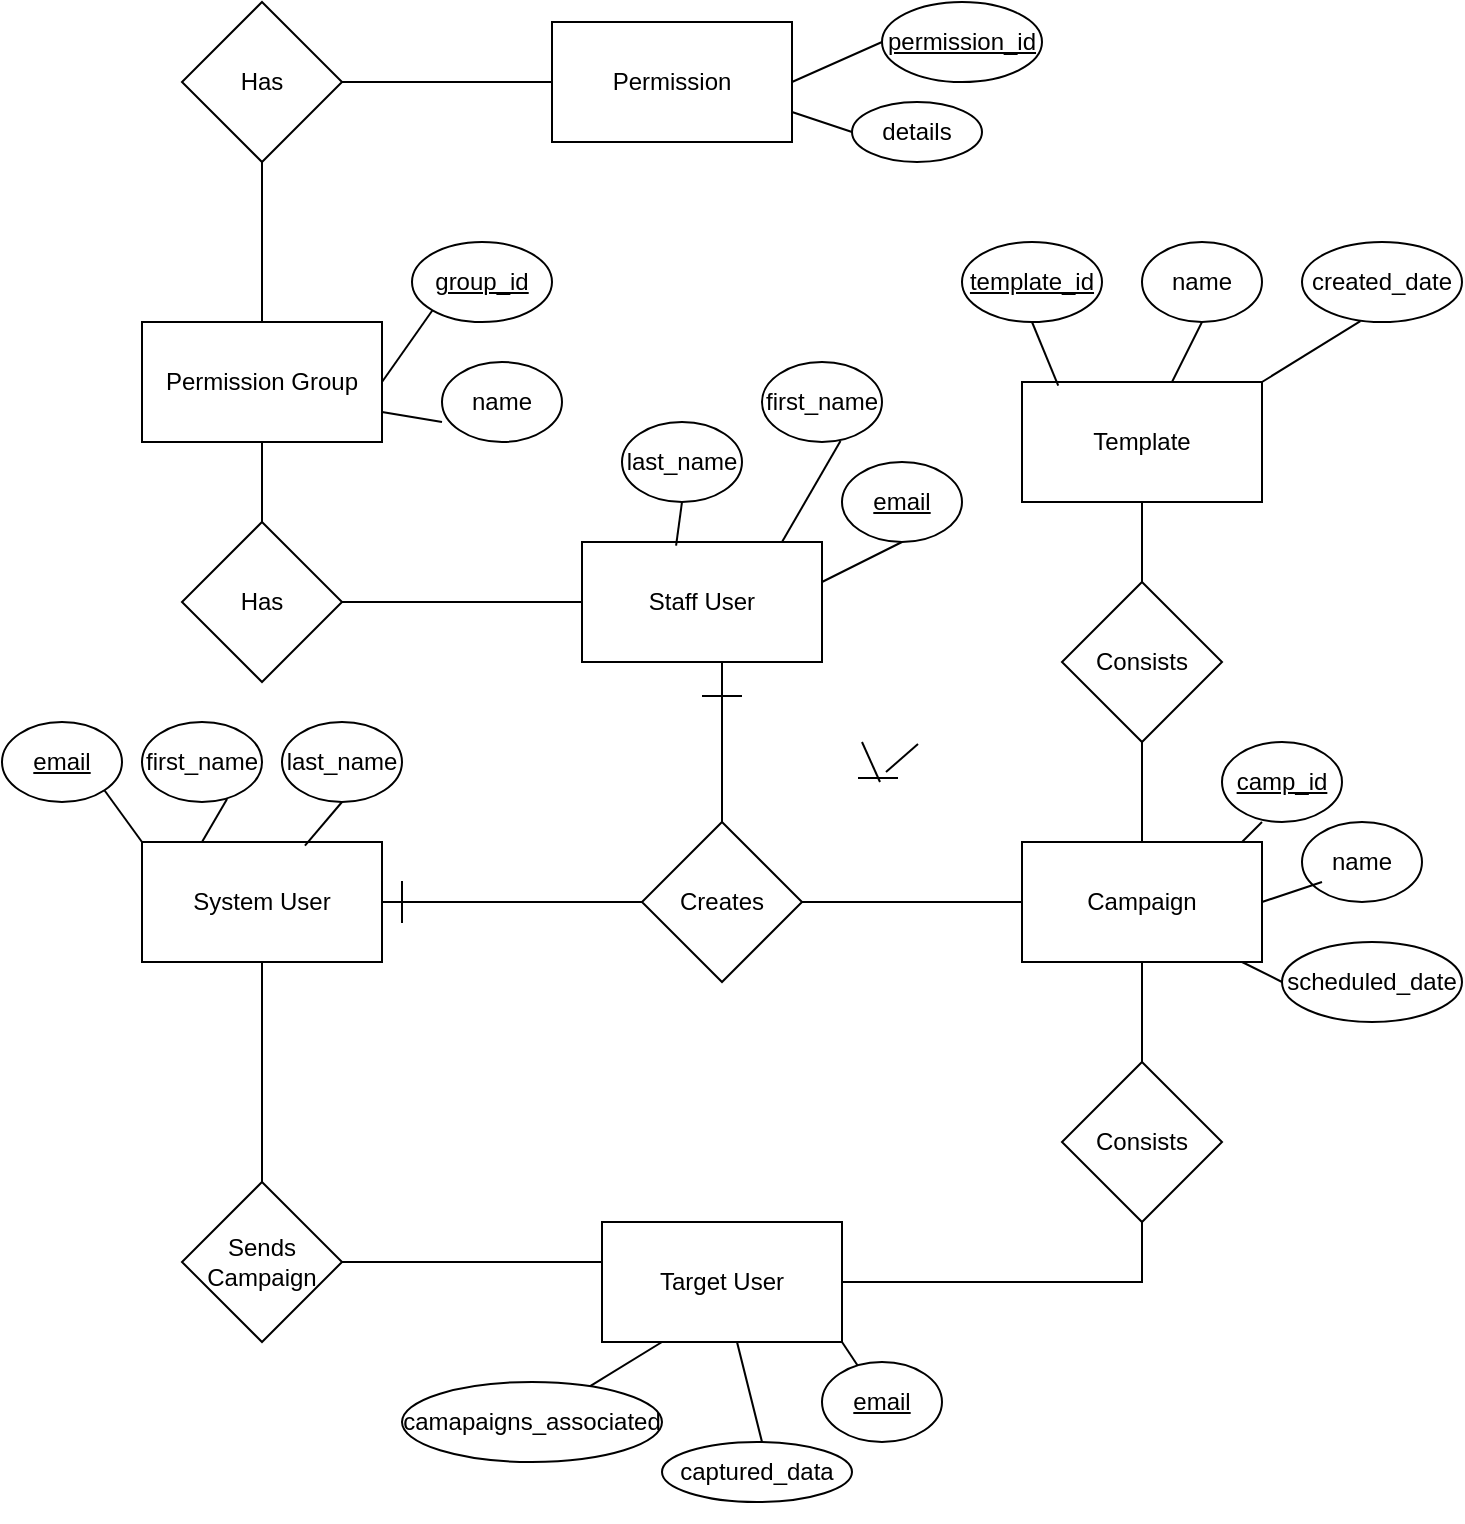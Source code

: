 <mxfile version="15.5.8" type="github">
  <diagram id="NGX1FlPJLheHo26R9paN" name="Page-1">
    <mxGraphModel dx="1019" dy="453" grid="1" gridSize="10" guides="1" tooltips="1" connect="1" arrows="1" fold="1" page="1" pageScale="1" pageWidth="850" pageHeight="1100" math="0" shadow="0">
      <root>
        <mxCell id="0" />
        <mxCell id="1" parent="0" />
        <mxCell id="qRUA-35eMvhNHT7bo69Z-146" value="" style="group" vertex="1" connectable="0" parent="1">
          <mxGeometry x="60" y="240" width="730" height="760" as="geometry" />
        </mxCell>
        <mxCell id="qRUA-35eMvhNHT7bo69Z-41" value="" style="group" vertex="1" connectable="0" parent="qRUA-35eMvhNHT7bo69Z-146">
          <mxGeometry x="70" width="560" height="760" as="geometry" />
        </mxCell>
        <mxCell id="qRUA-35eMvhNHT7bo69Z-21" value="" style="group" vertex="1" connectable="0" parent="qRUA-35eMvhNHT7bo69Z-41">
          <mxGeometry y="160" width="560" height="600" as="geometry" />
        </mxCell>
        <mxCell id="qRUA-35eMvhNHT7bo69Z-11" value="System User" style="rounded=0;whiteSpace=wrap;html=1;" vertex="1" parent="qRUA-35eMvhNHT7bo69Z-21">
          <mxGeometry y="260" width="120" height="60" as="geometry" />
        </mxCell>
        <mxCell id="qRUA-35eMvhNHT7bo69Z-12" value="Creates" style="rhombus;whiteSpace=wrap;html=1;" vertex="1" parent="qRUA-35eMvhNHT7bo69Z-21">
          <mxGeometry x="250" y="250" width="80" height="80" as="geometry" />
        </mxCell>
        <mxCell id="qRUA-35eMvhNHT7bo69Z-13" value="Campaign" style="rounded=0;whiteSpace=wrap;html=1;" vertex="1" parent="qRUA-35eMvhNHT7bo69Z-21">
          <mxGeometry x="440" y="260" width="120" height="60" as="geometry" />
        </mxCell>
        <mxCell id="qRUA-35eMvhNHT7bo69Z-14" value="Template" style="rounded=0;whiteSpace=wrap;html=1;" vertex="1" parent="qRUA-35eMvhNHT7bo69Z-21">
          <mxGeometry x="440" y="30" width="120" height="60" as="geometry" />
        </mxCell>
        <mxCell id="qRUA-35eMvhNHT7bo69Z-15" value="Consists" style="rhombus;whiteSpace=wrap;html=1;" vertex="1" parent="qRUA-35eMvhNHT7bo69Z-21">
          <mxGeometry x="460" y="130" width="80" height="80" as="geometry" />
        </mxCell>
        <mxCell id="qRUA-35eMvhNHT7bo69Z-16" value="Consists" style="rhombus;whiteSpace=wrap;html=1;" vertex="1" parent="qRUA-35eMvhNHT7bo69Z-21">
          <mxGeometry x="460" y="370" width="80" height="80" as="geometry" />
        </mxCell>
        <mxCell id="qRUA-35eMvhNHT7bo69Z-17" value="Target User" style="rounded=0;whiteSpace=wrap;html=1;" vertex="1" parent="qRUA-35eMvhNHT7bo69Z-21">
          <mxGeometry x="230" y="450" width="120" height="60" as="geometry" />
        </mxCell>
        <mxCell id="qRUA-35eMvhNHT7bo69Z-18" value="Sends Campaign" style="rhombus;whiteSpace=wrap;html=1;" vertex="1" parent="qRUA-35eMvhNHT7bo69Z-21">
          <mxGeometry x="20" y="430" width="80" height="80" as="geometry" />
        </mxCell>
        <mxCell id="qRUA-35eMvhNHT7bo69Z-20" value="Staff User" style="rounded=0;whiteSpace=wrap;html=1;" vertex="1" parent="qRUA-35eMvhNHT7bo69Z-21">
          <mxGeometry x="220" y="110" width="120" height="60" as="geometry" />
        </mxCell>
        <mxCell id="qRUA-35eMvhNHT7bo69Z-23" value="" style="endArrow=none;html=1;rounded=0;exitX=1;exitY=0.5;exitDx=0;exitDy=0;" edge="1" parent="qRUA-35eMvhNHT7bo69Z-21" source="qRUA-35eMvhNHT7bo69Z-11">
          <mxGeometry width="50" height="50" relative="1" as="geometry">
            <mxPoint x="150" y="330" as="sourcePoint" />
            <mxPoint x="250" y="290" as="targetPoint" />
          </mxGeometry>
        </mxCell>
        <mxCell id="qRUA-35eMvhNHT7bo69Z-24" value="" style="endArrow=none;html=1;rounded=0;entryX=0;entryY=0.5;entryDx=0;entryDy=0;" edge="1" parent="qRUA-35eMvhNHT7bo69Z-21" target="qRUA-35eMvhNHT7bo69Z-13">
          <mxGeometry width="50" height="50" relative="1" as="geometry">
            <mxPoint x="330" y="290" as="sourcePoint" />
            <mxPoint x="430" y="280" as="targetPoint" />
          </mxGeometry>
        </mxCell>
        <mxCell id="qRUA-35eMvhNHT7bo69Z-25" value="" style="endArrow=none;html=1;rounded=0;entryX=0.5;entryY=1;entryDx=0;entryDy=0;exitX=0.5;exitY=0;exitDx=0;exitDy=0;" edge="1" parent="qRUA-35eMvhNHT7bo69Z-21" source="qRUA-35eMvhNHT7bo69Z-13" target="qRUA-35eMvhNHT7bo69Z-15">
          <mxGeometry width="50" height="50" relative="1" as="geometry">
            <mxPoint x="510" y="260" as="sourcePoint" />
            <mxPoint x="560" y="210" as="targetPoint" />
          </mxGeometry>
        </mxCell>
        <mxCell id="qRUA-35eMvhNHT7bo69Z-26" value="" style="endArrow=none;html=1;rounded=0;entryX=0.5;entryY=1;entryDx=0;entryDy=0;" edge="1" parent="qRUA-35eMvhNHT7bo69Z-21" target="qRUA-35eMvhNHT7bo69Z-13">
          <mxGeometry width="50" height="50" relative="1" as="geometry">
            <mxPoint x="500" y="370" as="sourcePoint" />
            <mxPoint x="580" y="330" as="targetPoint" />
          </mxGeometry>
        </mxCell>
        <mxCell id="qRUA-35eMvhNHT7bo69Z-27" value="" style="endArrow=none;html=1;rounded=0;exitX=1;exitY=0.5;exitDx=0;exitDy=0;entryX=0.5;entryY=1;entryDx=0;entryDy=0;" edge="1" parent="qRUA-35eMvhNHT7bo69Z-21" source="qRUA-35eMvhNHT7bo69Z-17" target="qRUA-35eMvhNHT7bo69Z-16">
          <mxGeometry width="50" height="50" relative="1" as="geometry">
            <mxPoint x="490" y="500" as="sourcePoint" />
            <mxPoint x="540" y="450" as="targetPoint" />
            <Array as="points">
              <mxPoint x="500" y="480" />
            </Array>
          </mxGeometry>
        </mxCell>
        <mxCell id="qRUA-35eMvhNHT7bo69Z-28" value="" style="endArrow=none;html=1;rounded=0;" edge="1" parent="qRUA-35eMvhNHT7bo69Z-21">
          <mxGeometry width="50" height="50" relative="1" as="geometry">
            <mxPoint x="290" y="250" as="sourcePoint" />
            <mxPoint x="290" y="170" as="targetPoint" />
          </mxGeometry>
        </mxCell>
        <mxCell id="qRUA-35eMvhNHT7bo69Z-29" value="" style="endArrow=none;html=1;rounded=0;entryX=0.5;entryY=1;entryDx=0;entryDy=0;" edge="1" parent="qRUA-35eMvhNHT7bo69Z-21" source="qRUA-35eMvhNHT7bo69Z-15" target="qRUA-35eMvhNHT7bo69Z-14">
          <mxGeometry width="50" height="50" relative="1" as="geometry">
            <mxPoint x="580" y="230" as="sourcePoint" />
            <mxPoint x="630" y="180" as="targetPoint" />
          </mxGeometry>
        </mxCell>
        <mxCell id="qRUA-35eMvhNHT7bo69Z-31" value="Has" style="rhombus;whiteSpace=wrap;html=1;" vertex="1" parent="qRUA-35eMvhNHT7bo69Z-21">
          <mxGeometry x="20" y="100" width="80" height="80" as="geometry" />
        </mxCell>
        <mxCell id="qRUA-35eMvhNHT7bo69Z-32" value="Permission Group" style="rounded=0;whiteSpace=wrap;html=1;" vertex="1" parent="qRUA-35eMvhNHT7bo69Z-21">
          <mxGeometry width="120" height="60" as="geometry" />
        </mxCell>
        <mxCell id="qRUA-35eMvhNHT7bo69Z-36" value="" style="endArrow=none;html=1;rounded=0;exitX=0.5;exitY=1;exitDx=0;exitDy=0;" edge="1" parent="qRUA-35eMvhNHT7bo69Z-21" source="qRUA-35eMvhNHT7bo69Z-32" target="qRUA-35eMvhNHT7bo69Z-31">
          <mxGeometry width="50" height="50" relative="1" as="geometry">
            <mxPoint x="-110" y="-290.711" as="sourcePoint" />
            <mxPoint x="210" y="399.289" as="targetPoint" />
          </mxGeometry>
        </mxCell>
        <mxCell id="qRUA-35eMvhNHT7bo69Z-37" value="" style="endArrow=none;html=1;rounded=0;" edge="1" parent="qRUA-35eMvhNHT7bo69Z-21">
          <mxGeometry width="50" height="50" relative="1" as="geometry">
            <mxPoint x="100" y="140" as="sourcePoint" />
            <mxPoint x="220" y="140" as="targetPoint" />
          </mxGeometry>
        </mxCell>
        <mxCell id="qRUA-35eMvhNHT7bo69Z-38" value="" style="endArrow=none;html=1;rounded=0;entryX=0.5;entryY=1;entryDx=0;entryDy=0;exitX=0.5;exitY=0;exitDx=0;exitDy=0;exitPerimeter=0;" edge="1" parent="qRUA-35eMvhNHT7bo69Z-21" source="qRUA-35eMvhNHT7bo69Z-18" target="qRUA-35eMvhNHT7bo69Z-11">
          <mxGeometry width="50" height="50" relative="1" as="geometry">
            <mxPoint x="80" y="420" as="sourcePoint" />
            <mxPoint x="180" y="350" as="targetPoint" />
          </mxGeometry>
        </mxCell>
        <mxCell id="qRUA-35eMvhNHT7bo69Z-39" value="" style="endArrow=none;html=1;rounded=0;" edge="1" parent="qRUA-35eMvhNHT7bo69Z-21">
          <mxGeometry width="50" height="50" relative="1" as="geometry">
            <mxPoint x="100" y="470" as="sourcePoint" />
            <mxPoint x="230" y="470" as="targetPoint" />
          </mxGeometry>
        </mxCell>
        <mxCell id="qRUA-35eMvhNHT7bo69Z-43" value="first_name" style="ellipse;whiteSpace=wrap;html=1;" vertex="1" parent="qRUA-35eMvhNHT7bo69Z-21">
          <mxGeometry y="200" width="60" height="40" as="geometry" />
        </mxCell>
        <mxCell id="qRUA-35eMvhNHT7bo69Z-44" value="last_name" style="ellipse;whiteSpace=wrap;html=1;" vertex="1" parent="qRUA-35eMvhNHT7bo69Z-21">
          <mxGeometry x="70" y="200" width="60" height="40" as="geometry" />
        </mxCell>
        <mxCell id="qRUA-35eMvhNHT7bo69Z-46" value="" style="endArrow=none;html=1;rounded=0;entryX=0.709;entryY=0.961;entryDx=0;entryDy=0;entryPerimeter=0;exitX=0.25;exitY=0;exitDx=0;exitDy=0;" edge="1" parent="qRUA-35eMvhNHT7bo69Z-21" source="qRUA-35eMvhNHT7bo69Z-11" target="qRUA-35eMvhNHT7bo69Z-43">
          <mxGeometry width="50" height="50" relative="1" as="geometry">
            <mxPoint x="10" y="290" as="sourcePoint" />
            <mxPoint x="60" y="240" as="targetPoint" />
          </mxGeometry>
        </mxCell>
        <mxCell id="qRUA-35eMvhNHT7bo69Z-47" value="" style="endArrow=none;html=1;rounded=0;exitX=0.679;exitY=0.03;exitDx=0;exitDy=0;exitPerimeter=0;" edge="1" parent="qRUA-35eMvhNHT7bo69Z-21" source="qRUA-35eMvhNHT7bo69Z-11">
          <mxGeometry width="50" height="50" relative="1" as="geometry">
            <mxPoint x="80" y="280" as="sourcePoint" />
            <mxPoint x="100" y="240" as="targetPoint" />
          </mxGeometry>
        </mxCell>
        <mxCell id="qRUA-35eMvhNHT7bo69Z-55" value="camapaigns_associated" style="ellipse;whiteSpace=wrap;html=1;" vertex="1" parent="qRUA-35eMvhNHT7bo69Z-21">
          <mxGeometry x="130" y="530" width="130" height="40" as="geometry" />
        </mxCell>
        <mxCell id="qRUA-35eMvhNHT7bo69Z-54" value="captured_data" style="ellipse;whiteSpace=wrap;html=1;" vertex="1" parent="qRUA-35eMvhNHT7bo69Z-21">
          <mxGeometry x="260" y="560" width="95" height="30" as="geometry" />
        </mxCell>
        <mxCell id="qRUA-35eMvhNHT7bo69Z-56" value="" style="endArrow=none;html=1;rounded=0;" edge="1" parent="qRUA-35eMvhNHT7bo69Z-21" target="qRUA-35eMvhNHT7bo69Z-17">
          <mxGeometry width="50" height="50" relative="1" as="geometry">
            <mxPoint x="310" y="560" as="sourcePoint" />
            <mxPoint x="320" y="500" as="targetPoint" />
          </mxGeometry>
        </mxCell>
        <mxCell id="qRUA-35eMvhNHT7bo69Z-57" value="" style="endArrow=none;html=1;rounded=0;entryX=0.25;entryY=1;entryDx=0;entryDy=0;" edge="1" parent="qRUA-35eMvhNHT7bo69Z-21" source="qRUA-35eMvhNHT7bo69Z-55" target="qRUA-35eMvhNHT7bo69Z-17">
          <mxGeometry width="50" height="50" relative="1" as="geometry">
            <mxPoint x="220" y="570" as="sourcePoint" />
            <mxPoint x="270" y="520" as="targetPoint" />
          </mxGeometry>
        </mxCell>
        <mxCell id="qRUA-35eMvhNHT7bo69Z-58" value="" style="endArrow=none;html=1;rounded=0;" edge="1" parent="qRUA-35eMvhNHT7bo69Z-21" source="qRUA-35eMvhNHT7bo69Z-52">
          <mxGeometry width="50" height="50" relative="1" as="geometry">
            <mxPoint x="400" y="560" as="sourcePoint" />
            <mxPoint x="350" y="510" as="targetPoint" />
          </mxGeometry>
        </mxCell>
        <mxCell id="qRUA-35eMvhNHT7bo69Z-61" value="" style="endArrow=none;html=1;rounded=0;exitX=0.917;exitY=1;exitDx=0;exitDy=0;exitPerimeter=0;" edge="1" parent="qRUA-35eMvhNHT7bo69Z-21" source="qRUA-35eMvhNHT7bo69Z-13">
          <mxGeometry width="50" height="50" relative="1" as="geometry">
            <mxPoint x="530" y="380" as="sourcePoint" />
            <mxPoint x="570" y="330" as="targetPoint" />
          </mxGeometry>
        </mxCell>
        <mxCell id="qRUA-35eMvhNHT7bo69Z-75" value="&lt;u&gt;email&lt;/u&gt;" style="ellipse;whiteSpace=wrap;html=1;" vertex="1" parent="qRUA-35eMvhNHT7bo69Z-21">
          <mxGeometry x="350" y="70" width="60" height="40" as="geometry" />
        </mxCell>
        <mxCell id="qRUA-35eMvhNHT7bo69Z-76" value="first_name" style="ellipse;whiteSpace=wrap;html=1;" vertex="1" parent="qRUA-35eMvhNHT7bo69Z-21">
          <mxGeometry x="310" y="20" width="60" height="40" as="geometry" />
        </mxCell>
        <mxCell id="qRUA-35eMvhNHT7bo69Z-77" value="last_name" style="ellipse;whiteSpace=wrap;html=1;" vertex="1" parent="qRUA-35eMvhNHT7bo69Z-21">
          <mxGeometry x="240" y="50" width="60" height="40" as="geometry" />
        </mxCell>
        <mxCell id="qRUA-35eMvhNHT7bo69Z-81" value="name" style="ellipse;whiteSpace=wrap;html=1;" vertex="1" parent="qRUA-35eMvhNHT7bo69Z-21">
          <mxGeometry x="150" y="20" width="60" height="40" as="geometry" />
        </mxCell>
        <mxCell id="qRUA-35eMvhNHT7bo69Z-83" value="" style="endArrow=none;html=1;rounded=0;entryX=0;entryY=0.75;entryDx=0;entryDy=0;entryPerimeter=0;exitX=1;exitY=0.75;exitDx=0;exitDy=0;" edge="1" parent="qRUA-35eMvhNHT7bo69Z-21" source="qRUA-35eMvhNHT7bo69Z-32" target="qRUA-35eMvhNHT7bo69Z-81">
          <mxGeometry width="50" height="50" relative="1" as="geometry">
            <mxPoint x="110" y="120" as="sourcePoint" />
            <mxPoint x="160" y="70" as="targetPoint" />
          </mxGeometry>
        </mxCell>
        <mxCell id="qRUA-35eMvhNHT7bo69Z-84" value="" style="endArrow=none;html=1;rounded=0;entryX=0.654;entryY=0.989;entryDx=0;entryDy=0;entryPerimeter=0;" edge="1" parent="qRUA-35eMvhNHT7bo69Z-21" target="qRUA-35eMvhNHT7bo69Z-76">
          <mxGeometry width="50" height="50" relative="1" as="geometry">
            <mxPoint x="320" y="110" as="sourcePoint" />
            <mxPoint x="380" y="50" as="targetPoint" />
          </mxGeometry>
        </mxCell>
        <mxCell id="qRUA-35eMvhNHT7bo69Z-85" value="" style="endArrow=none;html=1;rounded=0;entryX=0.5;entryY=1;entryDx=0;entryDy=0;exitX=0.392;exitY=0.03;exitDx=0;exitDy=0;exitPerimeter=0;" edge="1" parent="qRUA-35eMvhNHT7bo69Z-21" source="qRUA-35eMvhNHT7bo69Z-20" target="qRUA-35eMvhNHT7bo69Z-77">
          <mxGeometry width="50" height="50" relative="1" as="geometry">
            <mxPoint x="240" y="140" as="sourcePoint" />
            <mxPoint x="290" y="90" as="targetPoint" />
          </mxGeometry>
        </mxCell>
        <mxCell id="qRUA-35eMvhNHT7bo69Z-86" value="" style="endArrow=none;html=1;rounded=0;entryX=0.5;entryY=1;entryDx=0;entryDy=0;" edge="1" parent="qRUA-35eMvhNHT7bo69Z-21" target="qRUA-35eMvhNHT7bo69Z-75">
          <mxGeometry width="50" height="50" relative="1" as="geometry">
            <mxPoint x="340" y="130" as="sourcePoint" />
            <mxPoint x="410" y="110" as="targetPoint" />
          </mxGeometry>
        </mxCell>
        <mxCell id="qRUA-35eMvhNHT7bo69Z-88" value="" style="shape=partialRectangle;whiteSpace=wrap;html=1;right=0;top=0;bottom=0;fillColor=none;routingCenterX=-0.5;" vertex="1" parent="qRUA-35eMvhNHT7bo69Z-21">
          <mxGeometry x="130" y="280" width="50" height="20" as="geometry" />
        </mxCell>
        <mxCell id="qRUA-35eMvhNHT7bo69Z-148" value="" style="endArrow=none;html=1;rounded=0;" edge="1" parent="qRUA-35eMvhNHT7bo69Z-21">
          <mxGeometry width="50" height="50" relative="1" as="geometry">
            <mxPoint x="280" y="187" as="sourcePoint" />
            <mxPoint x="300" y="187" as="targetPoint" />
          </mxGeometry>
        </mxCell>
        <mxCell id="qRUA-35eMvhNHT7bo69Z-152" value="" style="endArrow=none;html=1;rounded=0;" edge="1" parent="qRUA-35eMvhNHT7bo69Z-21">
          <mxGeometry width="50" height="50" relative="1" as="geometry">
            <mxPoint x="372" y="225" as="sourcePoint" />
            <mxPoint x="388" y="211" as="targetPoint" />
          </mxGeometry>
        </mxCell>
        <mxCell id="qRUA-35eMvhNHT7bo69Z-153" value="" style="endArrow=none;html=1;rounded=0;" edge="1" parent="qRUA-35eMvhNHT7bo69Z-21">
          <mxGeometry width="50" height="50" relative="1" as="geometry">
            <mxPoint x="369" y="230" as="sourcePoint" />
            <mxPoint x="360" y="210" as="targetPoint" />
          </mxGeometry>
        </mxCell>
        <mxCell id="qRUA-35eMvhNHT7bo69Z-33" value="Permission" style="rounded=0;whiteSpace=wrap;html=1;" vertex="1" parent="qRUA-35eMvhNHT7bo69Z-41">
          <mxGeometry x="205" y="10" width="120" height="60" as="geometry" />
        </mxCell>
        <mxCell id="qRUA-35eMvhNHT7bo69Z-34" value="Has" style="rhombus;whiteSpace=wrap;html=1;" vertex="1" parent="qRUA-35eMvhNHT7bo69Z-41">
          <mxGeometry x="20" width="80" height="80" as="geometry" />
        </mxCell>
        <mxCell id="qRUA-35eMvhNHT7bo69Z-35" value="" style="endArrow=none;html=1;rounded=0;exitX=0.5;exitY=0;exitDx=0;exitDy=0;" edge="1" parent="qRUA-35eMvhNHT7bo69Z-41" source="qRUA-35eMvhNHT7bo69Z-32" target="qRUA-35eMvhNHT7bo69Z-34">
          <mxGeometry width="50" height="50" relative="1" as="geometry">
            <mxPoint x="50" y="140" as="sourcePoint" />
            <mxPoint x="100" y="90" as="targetPoint" />
          </mxGeometry>
        </mxCell>
        <mxCell id="qRUA-35eMvhNHT7bo69Z-40" value="" style="endArrow=none;html=1;rounded=0;exitX=1;exitY=0.5;exitDx=0;exitDy=0;" edge="1" parent="qRUA-35eMvhNHT7bo69Z-41" source="qRUA-35eMvhNHT7bo69Z-34" target="qRUA-35eMvhNHT7bo69Z-33">
          <mxGeometry width="50" height="50" relative="1" as="geometry">
            <mxPoint x="240" y="180" as="sourcePoint" />
            <mxPoint x="290" y="130" as="targetPoint" />
          </mxGeometry>
        </mxCell>
        <mxCell id="qRUA-35eMvhNHT7bo69Z-63" value="&lt;u&gt;template_id&lt;/u&gt;" style="ellipse;whiteSpace=wrap;html=1;" vertex="1" parent="qRUA-35eMvhNHT7bo69Z-41">
          <mxGeometry x="410" y="120" width="70" height="40" as="geometry" />
        </mxCell>
        <mxCell id="qRUA-35eMvhNHT7bo69Z-64" value="name" style="ellipse;whiteSpace=wrap;html=1;" vertex="1" parent="qRUA-35eMvhNHT7bo69Z-41">
          <mxGeometry x="500" y="120" width="60" height="40" as="geometry" />
        </mxCell>
        <mxCell id="qRUA-35eMvhNHT7bo69Z-66" value="" style="endArrow=none;html=1;rounded=0;entryX=0.5;entryY=1;entryDx=0;entryDy=0;exitX=0.151;exitY=0.03;exitDx=0;exitDy=0;exitPerimeter=0;" edge="1" parent="qRUA-35eMvhNHT7bo69Z-41" source="qRUA-35eMvhNHT7bo69Z-14" target="qRUA-35eMvhNHT7bo69Z-63">
          <mxGeometry width="50" height="50" relative="1" as="geometry">
            <mxPoint x="390" y="220" as="sourcePoint" />
            <mxPoint x="440" y="170" as="targetPoint" />
          </mxGeometry>
        </mxCell>
        <mxCell id="qRUA-35eMvhNHT7bo69Z-67" value="" style="endArrow=none;html=1;rounded=0;entryX=0.5;entryY=1;entryDx=0;entryDy=0;" edge="1" parent="qRUA-35eMvhNHT7bo69Z-41" source="qRUA-35eMvhNHT7bo69Z-14" target="qRUA-35eMvhNHT7bo69Z-64">
          <mxGeometry width="50" height="50" relative="1" as="geometry">
            <mxPoint x="550" y="260" as="sourcePoint" />
            <mxPoint x="600" y="210" as="targetPoint" />
          </mxGeometry>
        </mxCell>
        <mxCell id="qRUA-35eMvhNHT7bo69Z-70" value="&lt;u&gt;permission_id&lt;/u&gt;" style="ellipse;whiteSpace=wrap;html=1;" vertex="1" parent="qRUA-35eMvhNHT7bo69Z-41">
          <mxGeometry x="370" width="80" height="40" as="geometry" />
        </mxCell>
        <mxCell id="qRUA-35eMvhNHT7bo69Z-71" value="details" style="ellipse;whiteSpace=wrap;html=1;" vertex="1" parent="qRUA-35eMvhNHT7bo69Z-41">
          <mxGeometry x="355" y="50" width="65" height="30" as="geometry" />
        </mxCell>
        <mxCell id="qRUA-35eMvhNHT7bo69Z-72" value="" style="endArrow=none;html=1;rounded=0;exitX=1;exitY=0.5;exitDx=0;exitDy=0;entryX=0;entryY=0.5;entryDx=0;entryDy=0;" edge="1" parent="qRUA-35eMvhNHT7bo69Z-41" source="qRUA-35eMvhNHT7bo69Z-33" target="qRUA-35eMvhNHT7bo69Z-70">
          <mxGeometry width="50" height="50" relative="1" as="geometry">
            <mxPoint x="310" y="80" as="sourcePoint" />
            <mxPoint x="360" y="30" as="targetPoint" />
          </mxGeometry>
        </mxCell>
        <mxCell id="qRUA-35eMvhNHT7bo69Z-73" value="" style="endArrow=none;html=1;rounded=0;exitX=1;exitY=0.75;exitDx=0;exitDy=0;entryX=0;entryY=0.5;entryDx=0;entryDy=0;" edge="1" parent="qRUA-35eMvhNHT7bo69Z-41" source="qRUA-35eMvhNHT7bo69Z-33" target="qRUA-35eMvhNHT7bo69Z-71">
          <mxGeometry width="50" height="50" relative="1" as="geometry">
            <mxPoint x="310" y="140" as="sourcePoint" />
            <mxPoint x="360" y="90" as="targetPoint" />
          </mxGeometry>
        </mxCell>
        <mxCell id="qRUA-35eMvhNHT7bo69Z-78" value="&lt;u&gt;group_id&lt;/u&gt;" style="ellipse;whiteSpace=wrap;html=1;" vertex="1" parent="qRUA-35eMvhNHT7bo69Z-41">
          <mxGeometry x="135" y="120" width="70" height="40" as="geometry" />
        </mxCell>
        <mxCell id="qRUA-35eMvhNHT7bo69Z-82" value="" style="endArrow=none;html=1;rounded=0;entryX=0;entryY=1;entryDx=0;entryDy=0;exitX=1;exitY=0.5;exitDx=0;exitDy=0;" edge="1" parent="qRUA-35eMvhNHT7bo69Z-41" source="qRUA-35eMvhNHT7bo69Z-32" target="qRUA-35eMvhNHT7bo69Z-78">
          <mxGeometry width="50" height="50" relative="1" as="geometry">
            <mxPoint x="120" y="210" as="sourcePoint" />
            <mxPoint x="170" y="160" as="targetPoint" />
          </mxGeometry>
        </mxCell>
        <mxCell id="qRUA-35eMvhNHT7bo69Z-42" value="&lt;u&gt;email&lt;/u&gt;" style="ellipse;whiteSpace=wrap;html=1;" vertex="1" parent="qRUA-35eMvhNHT7bo69Z-146">
          <mxGeometry y="360" width="60" height="40" as="geometry" />
        </mxCell>
        <mxCell id="qRUA-35eMvhNHT7bo69Z-45" value="" style="endArrow=none;html=1;rounded=0;entryX=1;entryY=1;entryDx=0;entryDy=0;exitX=0;exitY=0;exitDx=0;exitDy=0;" edge="1" parent="qRUA-35eMvhNHT7bo69Z-146" source="qRUA-35eMvhNHT7bo69Z-11" target="qRUA-35eMvhNHT7bo69Z-42">
          <mxGeometry width="50" height="50" relative="1" as="geometry">
            <mxPoint x="30" y="440" as="sourcePoint" />
            <mxPoint x="80" y="390" as="targetPoint" />
          </mxGeometry>
        </mxCell>
        <mxCell id="qRUA-35eMvhNHT7bo69Z-48" value="&lt;u&gt;camp_id&lt;/u&gt;" style="ellipse;whiteSpace=wrap;html=1;" vertex="1" parent="qRUA-35eMvhNHT7bo69Z-146">
          <mxGeometry x="610" y="370" width="60" height="40" as="geometry" />
        </mxCell>
        <mxCell id="qRUA-35eMvhNHT7bo69Z-49" value="name" style="ellipse;whiteSpace=wrap;html=1;" vertex="1" parent="qRUA-35eMvhNHT7bo69Z-146">
          <mxGeometry x="650" y="410" width="60" height="40" as="geometry" />
        </mxCell>
        <mxCell id="qRUA-35eMvhNHT7bo69Z-51" value="scheduled_date" style="ellipse;whiteSpace=wrap;html=1;" vertex="1" parent="qRUA-35eMvhNHT7bo69Z-146">
          <mxGeometry x="640" y="470" width="90" height="40" as="geometry" />
        </mxCell>
        <mxCell id="qRUA-35eMvhNHT7bo69Z-52" value="&lt;u&gt;email&lt;/u&gt;" style="ellipse;whiteSpace=wrap;html=1;" vertex="1" parent="qRUA-35eMvhNHT7bo69Z-146">
          <mxGeometry x="410" y="680" width="60" height="40" as="geometry" />
        </mxCell>
        <mxCell id="qRUA-35eMvhNHT7bo69Z-59" value="" style="endArrow=none;html=1;rounded=0;" edge="1" parent="qRUA-35eMvhNHT7bo69Z-146">
          <mxGeometry width="50" height="50" relative="1" as="geometry">
            <mxPoint x="620" y="420" as="sourcePoint" />
            <mxPoint x="630" y="410" as="targetPoint" />
          </mxGeometry>
        </mxCell>
        <mxCell id="qRUA-35eMvhNHT7bo69Z-60" value="" style="endArrow=none;html=1;rounded=0;" edge="1" parent="qRUA-35eMvhNHT7bo69Z-146">
          <mxGeometry width="50" height="50" relative="1" as="geometry">
            <mxPoint x="630" y="450" as="sourcePoint" />
            <mxPoint x="660" y="440" as="targetPoint" />
          </mxGeometry>
        </mxCell>
        <mxCell id="qRUA-35eMvhNHT7bo69Z-65" value="created_date" style="ellipse;whiteSpace=wrap;html=1;" vertex="1" parent="qRUA-35eMvhNHT7bo69Z-146">
          <mxGeometry x="650" y="120" width="80" height="40" as="geometry" />
        </mxCell>
        <mxCell id="qRUA-35eMvhNHT7bo69Z-68" value="" style="endArrow=none;html=1;rounded=0;entryX=0.365;entryY=0.989;entryDx=0;entryDy=0;entryPerimeter=0;" edge="1" parent="qRUA-35eMvhNHT7bo69Z-146" target="qRUA-35eMvhNHT7bo69Z-65">
          <mxGeometry width="50" height="50" relative="1" as="geometry">
            <mxPoint x="630" y="190" as="sourcePoint" />
            <mxPoint x="710" y="160" as="targetPoint" />
          </mxGeometry>
        </mxCell>
        <mxCell id="qRUA-35eMvhNHT7bo69Z-151" value="" style="endArrow=none;html=1;rounded=0;" edge="1" parent="1">
          <mxGeometry width="50" height="50" relative="1" as="geometry">
            <mxPoint x="488" y="628" as="sourcePoint" />
            <mxPoint x="508" y="628" as="targetPoint" />
          </mxGeometry>
        </mxCell>
      </root>
    </mxGraphModel>
  </diagram>
</mxfile>
